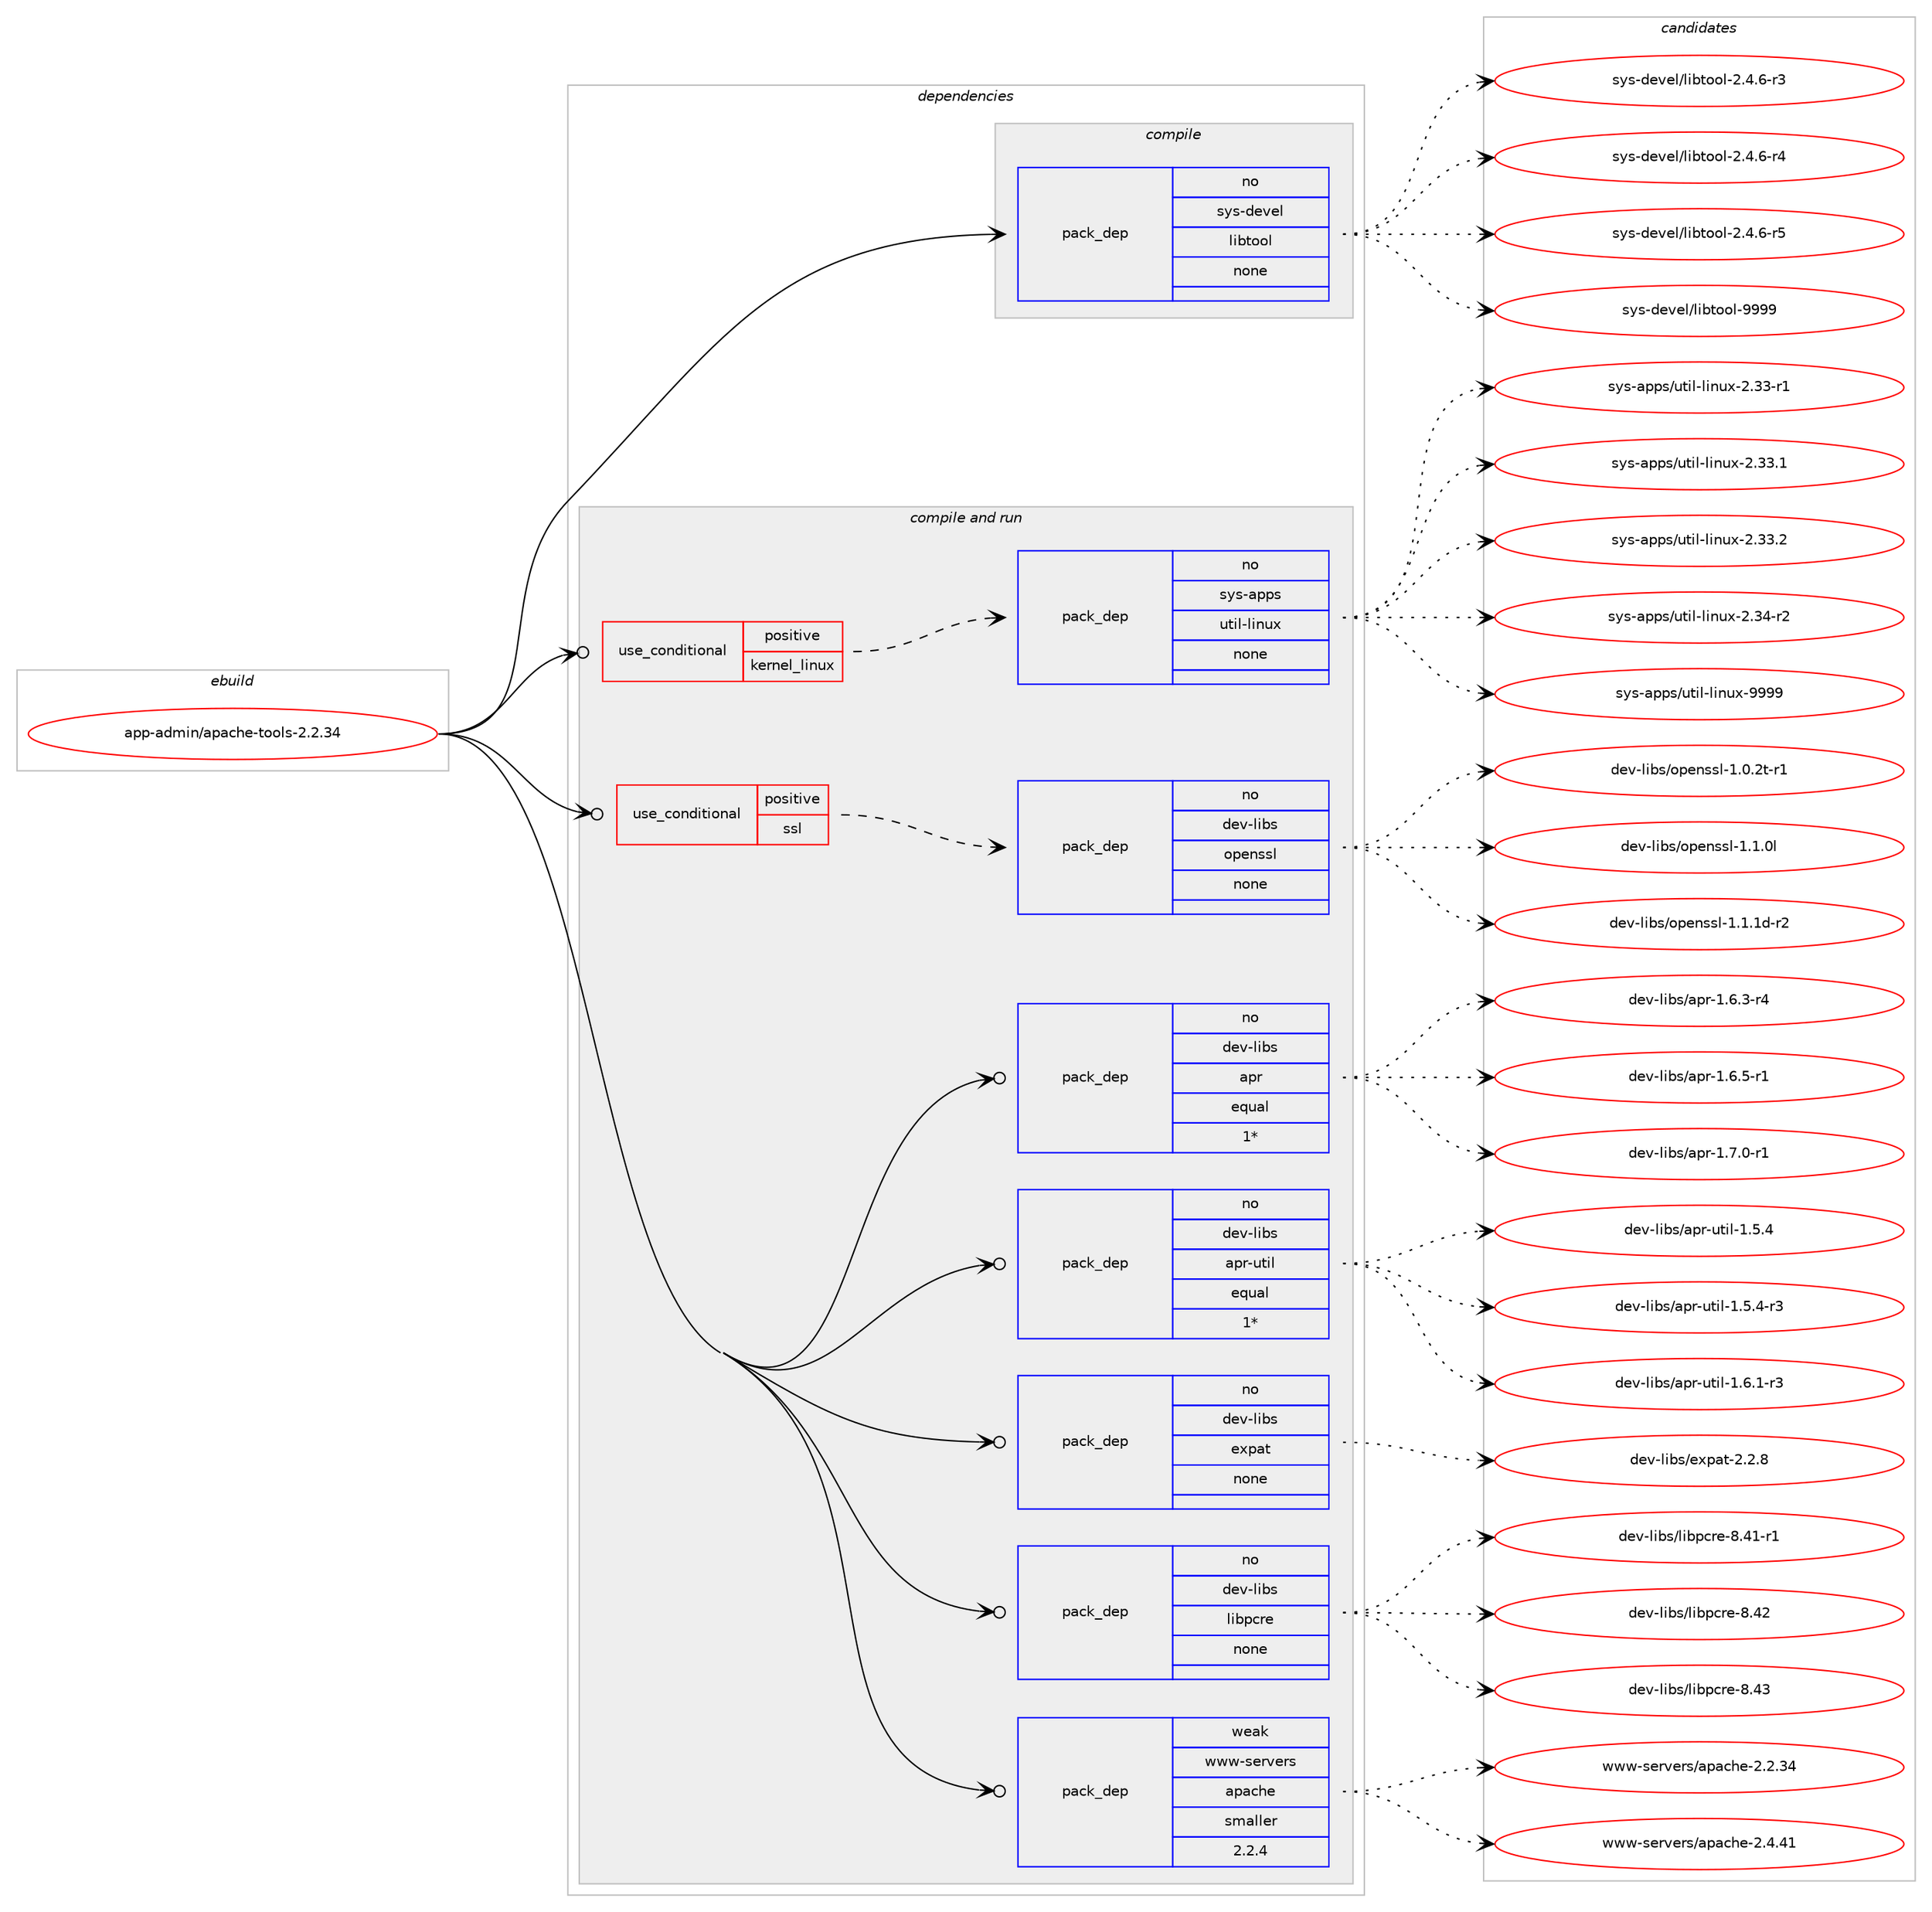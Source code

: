 digraph prolog {

# *************
# Graph options
# *************

newrank=true;
concentrate=true;
compound=true;
graph [rankdir=LR,fontname=Helvetica,fontsize=10,ranksep=1.5];#, ranksep=2.5, nodesep=0.2];
edge  [arrowhead=vee];
node  [fontname=Helvetica,fontsize=10];

# **********
# The ebuild
# **********

subgraph cluster_leftcol {
color=gray;
rank=same;
label=<<i>ebuild</i>>;
id [label="app-admin/apache-tools-2.2.34", color=red, width=4, href="../app-admin/apache-tools-2.2.34.svg"];
}

# ****************
# The dependencies
# ****************

subgraph cluster_midcol {
color=gray;
label=<<i>dependencies</i>>;
subgraph cluster_compile {
fillcolor="#eeeeee";
style=filled;
label=<<i>compile</i>>;
subgraph pack346349 {
dependency465503 [label=<<TABLE BORDER="0" CELLBORDER="1" CELLSPACING="0" CELLPADDING="4" WIDTH="220"><TR><TD ROWSPAN="6" CELLPADDING="30">pack_dep</TD></TR><TR><TD WIDTH="110">no</TD></TR><TR><TD>sys-devel</TD></TR><TR><TD>libtool</TD></TR><TR><TD>none</TD></TR><TR><TD></TD></TR></TABLE>>, shape=none, color=blue];
}
id:e -> dependency465503:w [weight=20,style="solid",arrowhead="vee"];
}
subgraph cluster_compileandrun {
fillcolor="#eeeeee";
style=filled;
label=<<i>compile and run</i>>;
subgraph cond110696 {
dependency465504 [label=<<TABLE BORDER="0" CELLBORDER="1" CELLSPACING="0" CELLPADDING="4"><TR><TD ROWSPAN="3" CELLPADDING="10">use_conditional</TD></TR><TR><TD>positive</TD></TR><TR><TD>kernel_linux</TD></TR></TABLE>>, shape=none, color=red];
subgraph pack346350 {
dependency465505 [label=<<TABLE BORDER="0" CELLBORDER="1" CELLSPACING="0" CELLPADDING="4" WIDTH="220"><TR><TD ROWSPAN="6" CELLPADDING="30">pack_dep</TD></TR><TR><TD WIDTH="110">no</TD></TR><TR><TD>sys-apps</TD></TR><TR><TD>util-linux</TD></TR><TR><TD>none</TD></TR><TR><TD></TD></TR></TABLE>>, shape=none, color=blue];
}
dependency465504:e -> dependency465505:w [weight=20,style="dashed",arrowhead="vee"];
}
id:e -> dependency465504:w [weight=20,style="solid",arrowhead="odotvee"];
subgraph cond110697 {
dependency465506 [label=<<TABLE BORDER="0" CELLBORDER="1" CELLSPACING="0" CELLPADDING="4"><TR><TD ROWSPAN="3" CELLPADDING="10">use_conditional</TD></TR><TR><TD>positive</TD></TR><TR><TD>ssl</TD></TR></TABLE>>, shape=none, color=red];
subgraph pack346351 {
dependency465507 [label=<<TABLE BORDER="0" CELLBORDER="1" CELLSPACING="0" CELLPADDING="4" WIDTH="220"><TR><TD ROWSPAN="6" CELLPADDING="30">pack_dep</TD></TR><TR><TD WIDTH="110">no</TD></TR><TR><TD>dev-libs</TD></TR><TR><TD>openssl</TD></TR><TR><TD>none</TD></TR><TR><TD></TD></TR></TABLE>>, shape=none, color=blue];
}
dependency465506:e -> dependency465507:w [weight=20,style="dashed",arrowhead="vee"];
}
id:e -> dependency465506:w [weight=20,style="solid",arrowhead="odotvee"];
subgraph pack346352 {
dependency465508 [label=<<TABLE BORDER="0" CELLBORDER="1" CELLSPACING="0" CELLPADDING="4" WIDTH="220"><TR><TD ROWSPAN="6" CELLPADDING="30">pack_dep</TD></TR><TR><TD WIDTH="110">no</TD></TR><TR><TD>dev-libs</TD></TR><TR><TD>apr</TD></TR><TR><TD>equal</TD></TR><TR><TD>1*</TD></TR></TABLE>>, shape=none, color=blue];
}
id:e -> dependency465508:w [weight=20,style="solid",arrowhead="odotvee"];
subgraph pack346353 {
dependency465509 [label=<<TABLE BORDER="0" CELLBORDER="1" CELLSPACING="0" CELLPADDING="4" WIDTH="220"><TR><TD ROWSPAN="6" CELLPADDING="30">pack_dep</TD></TR><TR><TD WIDTH="110">no</TD></TR><TR><TD>dev-libs</TD></TR><TR><TD>apr-util</TD></TR><TR><TD>equal</TD></TR><TR><TD>1*</TD></TR></TABLE>>, shape=none, color=blue];
}
id:e -> dependency465509:w [weight=20,style="solid",arrowhead="odotvee"];
subgraph pack346354 {
dependency465510 [label=<<TABLE BORDER="0" CELLBORDER="1" CELLSPACING="0" CELLPADDING="4" WIDTH="220"><TR><TD ROWSPAN="6" CELLPADDING="30">pack_dep</TD></TR><TR><TD WIDTH="110">no</TD></TR><TR><TD>dev-libs</TD></TR><TR><TD>expat</TD></TR><TR><TD>none</TD></TR><TR><TD></TD></TR></TABLE>>, shape=none, color=blue];
}
id:e -> dependency465510:w [weight=20,style="solid",arrowhead="odotvee"];
subgraph pack346355 {
dependency465511 [label=<<TABLE BORDER="0" CELLBORDER="1" CELLSPACING="0" CELLPADDING="4" WIDTH="220"><TR><TD ROWSPAN="6" CELLPADDING="30">pack_dep</TD></TR><TR><TD WIDTH="110">no</TD></TR><TR><TD>dev-libs</TD></TR><TR><TD>libpcre</TD></TR><TR><TD>none</TD></TR><TR><TD></TD></TR></TABLE>>, shape=none, color=blue];
}
id:e -> dependency465511:w [weight=20,style="solid",arrowhead="odotvee"];
subgraph pack346356 {
dependency465512 [label=<<TABLE BORDER="0" CELLBORDER="1" CELLSPACING="0" CELLPADDING="4" WIDTH="220"><TR><TD ROWSPAN="6" CELLPADDING="30">pack_dep</TD></TR><TR><TD WIDTH="110">weak</TD></TR><TR><TD>www-servers</TD></TR><TR><TD>apache</TD></TR><TR><TD>smaller</TD></TR><TR><TD>2.2.4</TD></TR></TABLE>>, shape=none, color=blue];
}
id:e -> dependency465512:w [weight=20,style="solid",arrowhead="odotvee"];
}
subgraph cluster_run {
fillcolor="#eeeeee";
style=filled;
label=<<i>run</i>>;
}
}

# **************
# The candidates
# **************

subgraph cluster_choices {
rank=same;
color=gray;
label=<<i>candidates</i>>;

subgraph choice346349 {
color=black;
nodesep=1;
choice1151211154510010111810110847108105981161111111084550465246544511451 [label="sys-devel/libtool-2.4.6-r3", color=red, width=4,href="../sys-devel/libtool-2.4.6-r3.svg"];
choice1151211154510010111810110847108105981161111111084550465246544511452 [label="sys-devel/libtool-2.4.6-r4", color=red, width=4,href="../sys-devel/libtool-2.4.6-r4.svg"];
choice1151211154510010111810110847108105981161111111084550465246544511453 [label="sys-devel/libtool-2.4.6-r5", color=red, width=4,href="../sys-devel/libtool-2.4.6-r5.svg"];
choice1151211154510010111810110847108105981161111111084557575757 [label="sys-devel/libtool-9999", color=red, width=4,href="../sys-devel/libtool-9999.svg"];
dependency465503:e -> choice1151211154510010111810110847108105981161111111084550465246544511451:w [style=dotted,weight="100"];
dependency465503:e -> choice1151211154510010111810110847108105981161111111084550465246544511452:w [style=dotted,weight="100"];
dependency465503:e -> choice1151211154510010111810110847108105981161111111084550465246544511453:w [style=dotted,weight="100"];
dependency465503:e -> choice1151211154510010111810110847108105981161111111084557575757:w [style=dotted,weight="100"];
}
subgraph choice346350 {
color=black;
nodesep=1;
choice1151211154597112112115471171161051084510810511011712045504651514511449 [label="sys-apps/util-linux-2.33-r1", color=red, width=4,href="../sys-apps/util-linux-2.33-r1.svg"];
choice1151211154597112112115471171161051084510810511011712045504651514649 [label="sys-apps/util-linux-2.33.1", color=red, width=4,href="../sys-apps/util-linux-2.33.1.svg"];
choice1151211154597112112115471171161051084510810511011712045504651514650 [label="sys-apps/util-linux-2.33.2", color=red, width=4,href="../sys-apps/util-linux-2.33.2.svg"];
choice1151211154597112112115471171161051084510810511011712045504651524511450 [label="sys-apps/util-linux-2.34-r2", color=red, width=4,href="../sys-apps/util-linux-2.34-r2.svg"];
choice115121115459711211211547117116105108451081051101171204557575757 [label="sys-apps/util-linux-9999", color=red, width=4,href="../sys-apps/util-linux-9999.svg"];
dependency465505:e -> choice1151211154597112112115471171161051084510810511011712045504651514511449:w [style=dotted,weight="100"];
dependency465505:e -> choice1151211154597112112115471171161051084510810511011712045504651514649:w [style=dotted,weight="100"];
dependency465505:e -> choice1151211154597112112115471171161051084510810511011712045504651514650:w [style=dotted,weight="100"];
dependency465505:e -> choice1151211154597112112115471171161051084510810511011712045504651524511450:w [style=dotted,weight="100"];
dependency465505:e -> choice115121115459711211211547117116105108451081051101171204557575757:w [style=dotted,weight="100"];
}
subgraph choice346351 {
color=black;
nodesep=1;
choice1001011184510810598115471111121011101151151084549464846501164511449 [label="dev-libs/openssl-1.0.2t-r1", color=red, width=4,href="../dev-libs/openssl-1.0.2t-r1.svg"];
choice100101118451081059811547111112101110115115108454946494648108 [label="dev-libs/openssl-1.1.0l", color=red, width=4,href="../dev-libs/openssl-1.1.0l.svg"];
choice1001011184510810598115471111121011101151151084549464946491004511450 [label="dev-libs/openssl-1.1.1d-r2", color=red, width=4,href="../dev-libs/openssl-1.1.1d-r2.svg"];
dependency465507:e -> choice1001011184510810598115471111121011101151151084549464846501164511449:w [style=dotted,weight="100"];
dependency465507:e -> choice100101118451081059811547111112101110115115108454946494648108:w [style=dotted,weight="100"];
dependency465507:e -> choice1001011184510810598115471111121011101151151084549464946491004511450:w [style=dotted,weight="100"];
}
subgraph choice346352 {
color=black;
nodesep=1;
choice100101118451081059811547971121144549465446514511452 [label="dev-libs/apr-1.6.3-r4", color=red, width=4,href="../dev-libs/apr-1.6.3-r4.svg"];
choice100101118451081059811547971121144549465446534511449 [label="dev-libs/apr-1.6.5-r1", color=red, width=4,href="../dev-libs/apr-1.6.5-r1.svg"];
choice100101118451081059811547971121144549465546484511449 [label="dev-libs/apr-1.7.0-r1", color=red, width=4,href="../dev-libs/apr-1.7.0-r1.svg"];
dependency465508:e -> choice100101118451081059811547971121144549465446514511452:w [style=dotted,weight="100"];
dependency465508:e -> choice100101118451081059811547971121144549465446534511449:w [style=dotted,weight="100"];
dependency465508:e -> choice100101118451081059811547971121144549465546484511449:w [style=dotted,weight="100"];
}
subgraph choice346353 {
color=black;
nodesep=1;
choice1001011184510810598115479711211445117116105108454946534652 [label="dev-libs/apr-util-1.5.4", color=red, width=4,href="../dev-libs/apr-util-1.5.4.svg"];
choice10010111845108105981154797112114451171161051084549465346524511451 [label="dev-libs/apr-util-1.5.4-r3", color=red, width=4,href="../dev-libs/apr-util-1.5.4-r3.svg"];
choice10010111845108105981154797112114451171161051084549465446494511451 [label="dev-libs/apr-util-1.6.1-r3", color=red, width=4,href="../dev-libs/apr-util-1.6.1-r3.svg"];
dependency465509:e -> choice1001011184510810598115479711211445117116105108454946534652:w [style=dotted,weight="100"];
dependency465509:e -> choice10010111845108105981154797112114451171161051084549465346524511451:w [style=dotted,weight="100"];
dependency465509:e -> choice10010111845108105981154797112114451171161051084549465446494511451:w [style=dotted,weight="100"];
}
subgraph choice346354 {
color=black;
nodesep=1;
choice10010111845108105981154710112011297116455046504656 [label="dev-libs/expat-2.2.8", color=red, width=4,href="../dev-libs/expat-2.2.8.svg"];
dependency465510:e -> choice10010111845108105981154710112011297116455046504656:w [style=dotted,weight="100"];
}
subgraph choice346355 {
color=black;
nodesep=1;
choice100101118451081059811547108105981129911410145564652494511449 [label="dev-libs/libpcre-8.41-r1", color=red, width=4,href="../dev-libs/libpcre-8.41-r1.svg"];
choice10010111845108105981154710810598112991141014556465250 [label="dev-libs/libpcre-8.42", color=red, width=4,href="../dev-libs/libpcre-8.42.svg"];
choice10010111845108105981154710810598112991141014556465251 [label="dev-libs/libpcre-8.43", color=red, width=4,href="../dev-libs/libpcre-8.43.svg"];
dependency465511:e -> choice100101118451081059811547108105981129911410145564652494511449:w [style=dotted,weight="100"];
dependency465511:e -> choice10010111845108105981154710810598112991141014556465250:w [style=dotted,weight="100"];
dependency465511:e -> choice10010111845108105981154710810598112991141014556465251:w [style=dotted,weight="100"];
}
subgraph choice346356 {
color=black;
nodesep=1;
choice119119119451151011141181011141154797112979910410145504650465152 [label="www-servers/apache-2.2.34", color=red, width=4,href="../www-servers/apache-2.2.34.svg"];
choice119119119451151011141181011141154797112979910410145504652465249 [label="www-servers/apache-2.4.41", color=red, width=4,href="../www-servers/apache-2.4.41.svg"];
dependency465512:e -> choice119119119451151011141181011141154797112979910410145504650465152:w [style=dotted,weight="100"];
dependency465512:e -> choice119119119451151011141181011141154797112979910410145504652465249:w [style=dotted,weight="100"];
}
}

}
